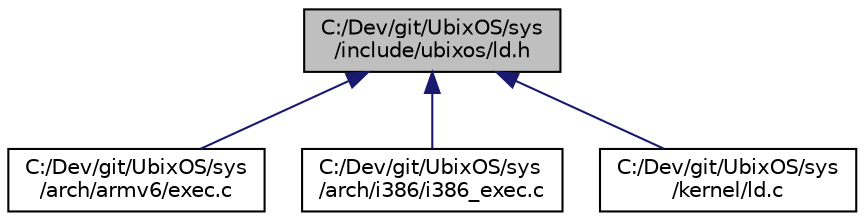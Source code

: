 digraph "C:/Dev/git/UbixOS/sys/include/ubixos/ld.h"
{
 // LATEX_PDF_SIZE
  edge [fontname="Helvetica",fontsize="10",labelfontname="Helvetica",labelfontsize="10"];
  node [fontname="Helvetica",fontsize="10",shape=record];
  Node1 [label="C:/Dev/git/UbixOS/sys\l/include/ubixos/ld.h",height=0.2,width=0.4,color="black", fillcolor="grey75", style="filled", fontcolor="black",tooltip=" "];
  Node1 -> Node2 [dir="back",color="midnightblue",fontsize="10",style="solid",fontname="Helvetica"];
  Node2 [label="C:/Dev/git/UbixOS/sys\l/arch/armv6/exec.c",height=0.2,width=0.4,color="black", fillcolor="white", style="filled",URL="$exec_8c.html",tooltip=" "];
  Node1 -> Node3 [dir="back",color="midnightblue",fontsize="10",style="solid",fontname="Helvetica"];
  Node3 [label="C:/Dev/git/UbixOS/sys\l/arch/i386/i386_exec.c",height=0.2,width=0.4,color="black", fillcolor="white", style="filled",URL="$i386__exec_8c.html",tooltip=" "];
  Node1 -> Node4 [dir="back",color="midnightblue",fontsize="10",style="solid",fontname="Helvetica"];
  Node4 [label="C:/Dev/git/UbixOS/sys\l/kernel/ld.c",height=0.2,width=0.4,color="black", fillcolor="white", style="filled",URL="$ld_8c.html",tooltip=" "];
}
